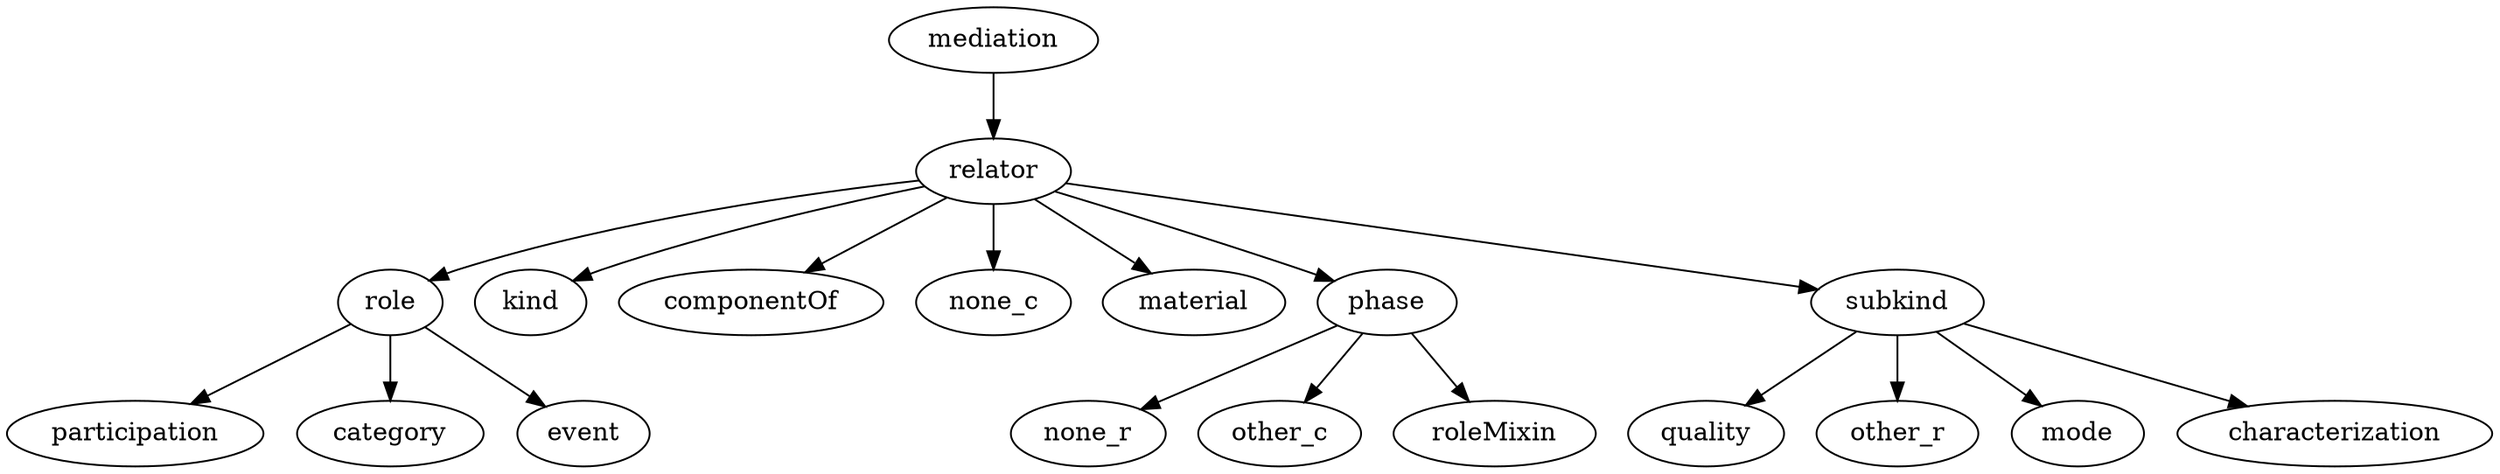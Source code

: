 strict digraph  {
mediation;
relator;
role;
kind;
componentOf;
none_c;
material;
phase;
subkind;
participation;
category;
event;
quality;
other_r;
mode;
characterization;
none_r;
other_c;
roleMixin;
mediation -> relator;
relator -> role;
relator -> kind;
relator -> componentOf;
relator -> none_c;
relator -> material;
relator -> phase;
relator -> subkind;
role -> participation;
role -> category;
role -> event;
phase -> none_r;
phase -> other_c;
phase -> roleMixin;
subkind -> quality;
subkind -> other_r;
subkind -> mode;
subkind -> characterization;
}
